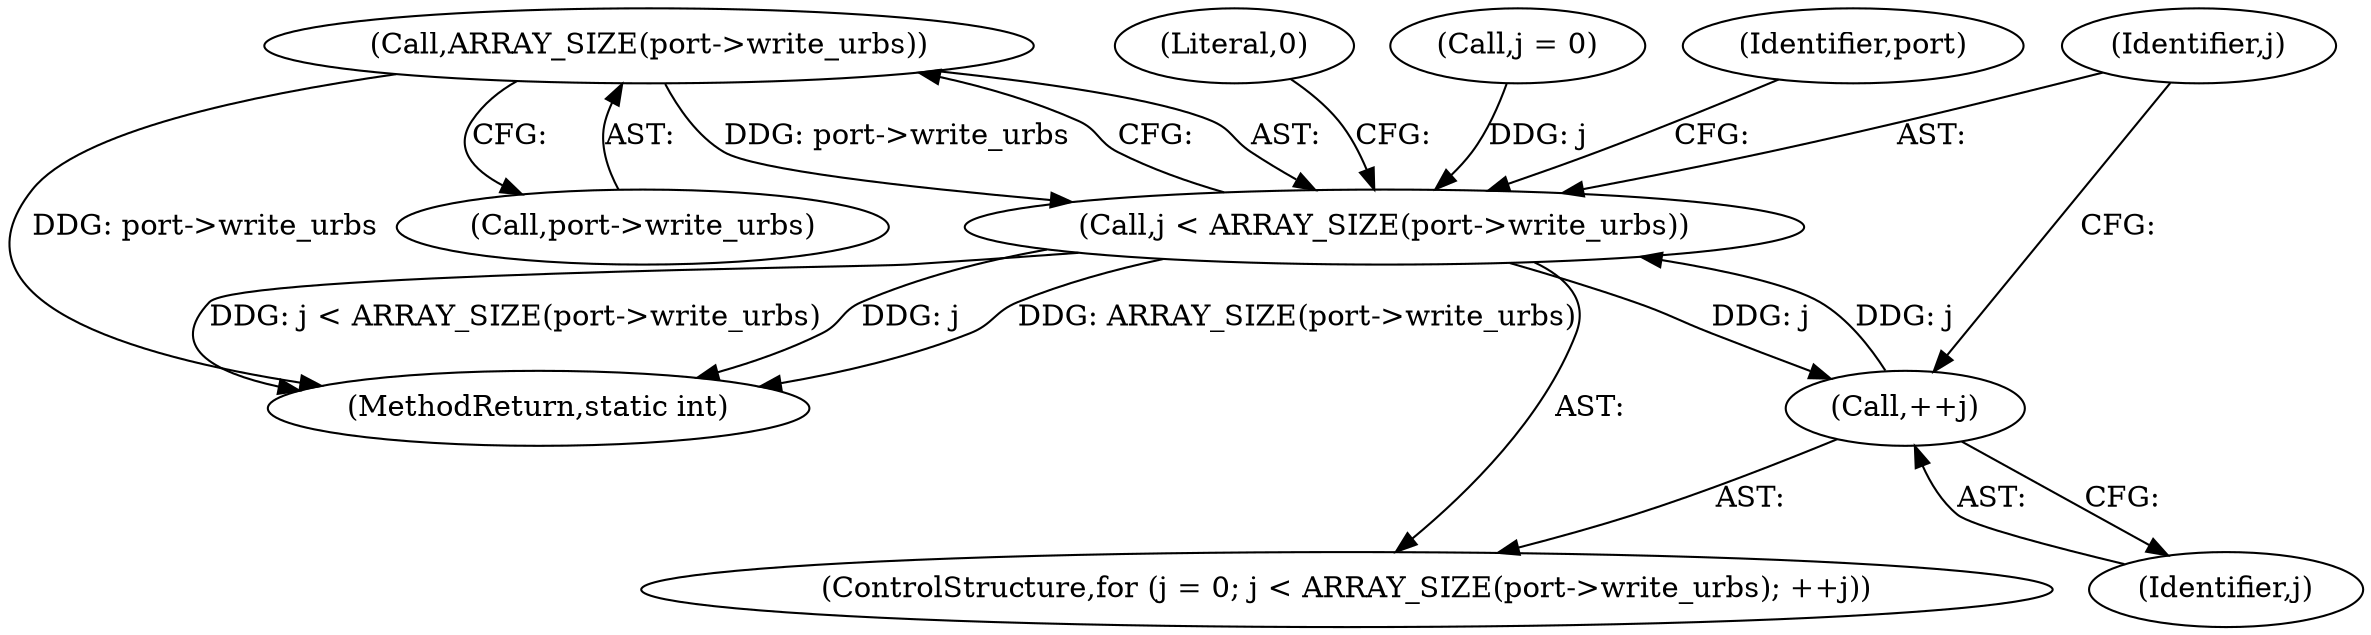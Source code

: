 digraph "0_linux_cb3232138e37129e88240a98a1d2aba2187ff57c@pointer" {
"1000151" [label="(Call,ARRAY_SIZE(port->write_urbs))"];
"1000149" [label="(Call,j < ARRAY_SIZE(port->write_urbs))"];
"1000155" [label="(Call,++j)"];
"1000152" [label="(Call,port->write_urbs)"];
"1000149" [label="(Call,j < ARRAY_SIZE(port->write_urbs))"];
"1000150" [label="(Identifier,j)"];
"1000161" [label="(Identifier,port)"];
"1000168" [label="(MethodReturn,static int)"];
"1000167" [label="(Literal,0)"];
"1000156" [label="(Identifier,j)"];
"1000146" [label="(Call,j = 0)"];
"1000145" [label="(ControlStructure,for (j = 0; j < ARRAY_SIZE(port->write_urbs); ++j))"];
"1000151" [label="(Call,ARRAY_SIZE(port->write_urbs))"];
"1000155" [label="(Call,++j)"];
"1000151" -> "1000149"  [label="AST: "];
"1000151" -> "1000152"  [label="CFG: "];
"1000152" -> "1000151"  [label="AST: "];
"1000149" -> "1000151"  [label="CFG: "];
"1000151" -> "1000168"  [label="DDG: port->write_urbs"];
"1000151" -> "1000149"  [label="DDG: port->write_urbs"];
"1000149" -> "1000145"  [label="AST: "];
"1000150" -> "1000149"  [label="AST: "];
"1000161" -> "1000149"  [label="CFG: "];
"1000167" -> "1000149"  [label="CFG: "];
"1000149" -> "1000168"  [label="DDG: ARRAY_SIZE(port->write_urbs)"];
"1000149" -> "1000168"  [label="DDG: j < ARRAY_SIZE(port->write_urbs)"];
"1000149" -> "1000168"  [label="DDG: j"];
"1000155" -> "1000149"  [label="DDG: j"];
"1000146" -> "1000149"  [label="DDG: j"];
"1000149" -> "1000155"  [label="DDG: j"];
"1000155" -> "1000145"  [label="AST: "];
"1000155" -> "1000156"  [label="CFG: "];
"1000156" -> "1000155"  [label="AST: "];
"1000150" -> "1000155"  [label="CFG: "];
}
